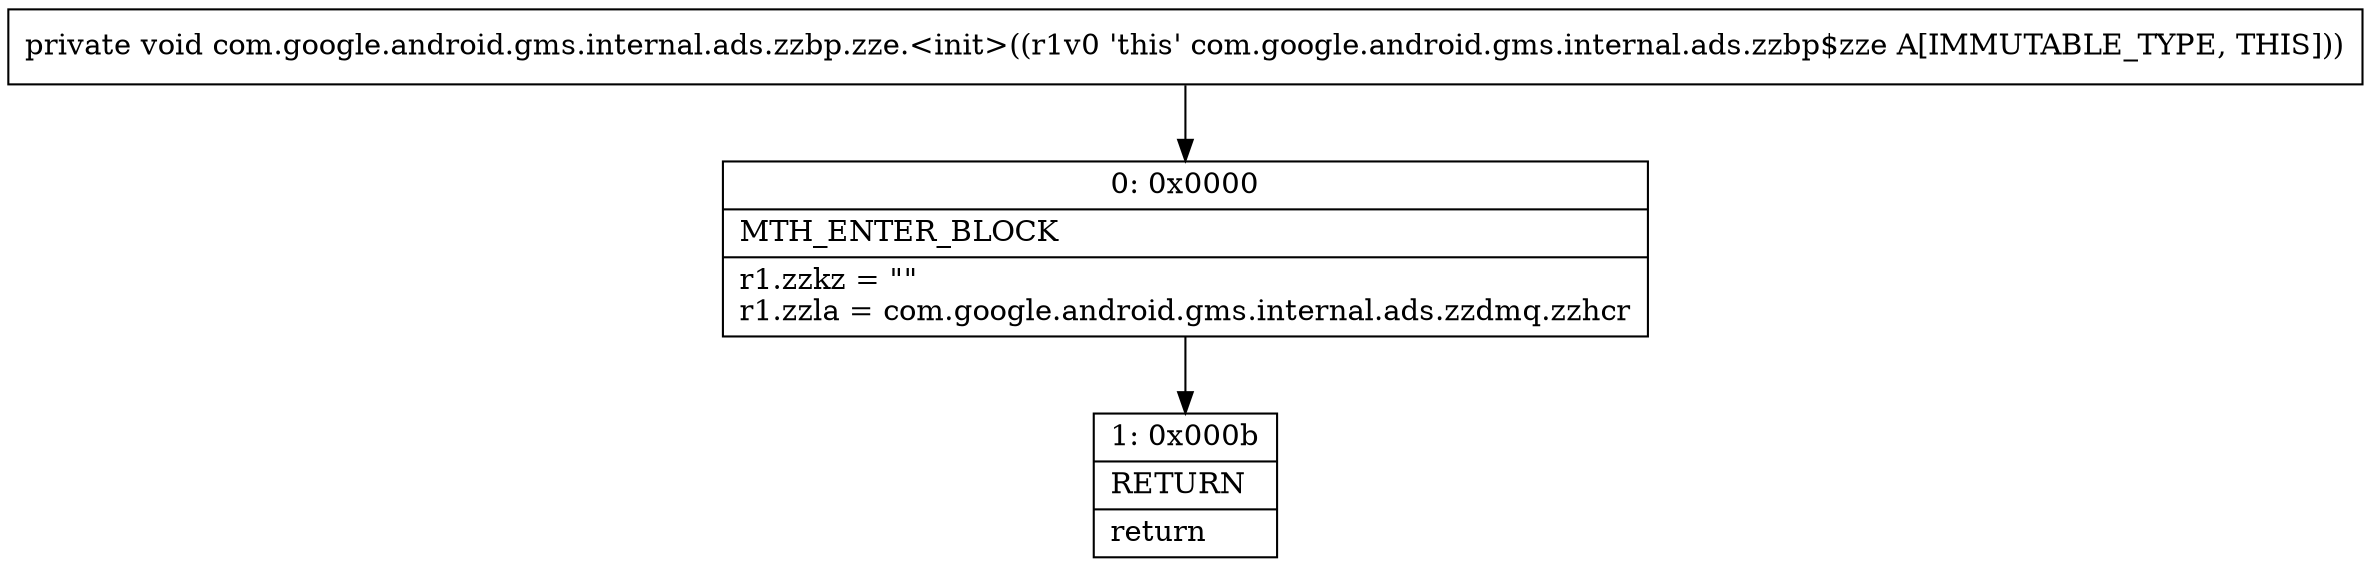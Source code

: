digraph "CFG forcom.google.android.gms.internal.ads.zzbp.zze.\<init\>()V" {
Node_0 [shape=record,label="{0\:\ 0x0000|MTH_ENTER_BLOCK\l|r1.zzkz = \"\"\lr1.zzla = com.google.android.gms.internal.ads.zzdmq.zzhcr\l}"];
Node_1 [shape=record,label="{1\:\ 0x000b|RETURN\l|return\l}"];
MethodNode[shape=record,label="{private void com.google.android.gms.internal.ads.zzbp.zze.\<init\>((r1v0 'this' com.google.android.gms.internal.ads.zzbp$zze A[IMMUTABLE_TYPE, THIS])) }"];
MethodNode -> Node_0;
Node_0 -> Node_1;
}

